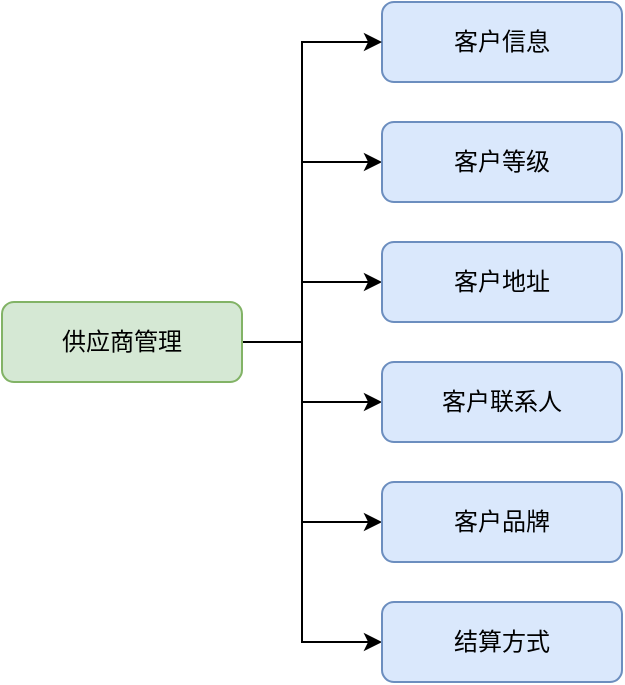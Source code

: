 <mxfile version="21.3.8" type="github">
  <diagram id="C5RBs43oDa-KdzZeNtuy" name="Page-1">
    <mxGraphModel dx="739" dy="470" grid="1" gridSize="10" guides="1" tooltips="1" connect="1" arrows="1" fold="1" page="1" pageScale="1" pageWidth="827" pageHeight="1169" math="0" shadow="0">
      <root>
        <mxCell id="WIyWlLk6GJQsqaUBKTNV-0" />
        <mxCell id="WIyWlLk6GJQsqaUBKTNV-1" parent="WIyWlLk6GJQsqaUBKTNV-0" />
        <mxCell id="E3dVamZdhMHcuGKGCunz-0" value="客户信息" style="rounded=1;whiteSpace=wrap;html=1;fontSize=12;glass=0;strokeWidth=1;shadow=0;fillColor=#dae8fc;strokeColor=#6c8ebf;" vertex="1" parent="WIyWlLk6GJQsqaUBKTNV-1">
          <mxGeometry x="240" y="40" width="120" height="40" as="geometry" />
        </mxCell>
        <mxCell id="E3dVamZdhMHcuGKGCunz-1" style="edgeStyle=orthogonalEdgeStyle;rounded=0;orthogonalLoop=1;jettySize=auto;html=1;exitX=1;exitY=0.5;exitDx=0;exitDy=0;entryX=0;entryY=0.5;entryDx=0;entryDy=0;" edge="1" parent="WIyWlLk6GJQsqaUBKTNV-1" source="E3dVamZdhMHcuGKGCunz-9" target="E3dVamZdhMHcuGKGCunz-0">
          <mxGeometry relative="1" as="geometry">
            <Array as="points">
              <mxPoint x="200" y="210" />
              <mxPoint x="200" y="60" />
            </Array>
          </mxGeometry>
        </mxCell>
        <mxCell id="E3dVamZdhMHcuGKGCunz-2" style="edgeStyle=orthogonalEdgeStyle;rounded=0;orthogonalLoop=1;jettySize=auto;html=1;exitX=1;exitY=0.5;exitDx=0;exitDy=0;entryX=0;entryY=0.5;entryDx=0;entryDy=0;" edge="1" parent="WIyWlLk6GJQsqaUBKTNV-1" source="E3dVamZdhMHcuGKGCunz-9" target="E3dVamZdhMHcuGKGCunz-10">
          <mxGeometry relative="1" as="geometry">
            <Array as="points">
              <mxPoint x="200" y="210" />
              <mxPoint x="200" y="120" />
            </Array>
          </mxGeometry>
        </mxCell>
        <mxCell id="E3dVamZdhMHcuGKGCunz-3" style="edgeStyle=orthogonalEdgeStyle;rounded=0;orthogonalLoop=1;jettySize=auto;html=1;exitX=1;exitY=0.5;exitDx=0;exitDy=0;entryX=0;entryY=0.5;entryDx=0;entryDy=0;" edge="1" parent="WIyWlLk6GJQsqaUBKTNV-1" source="E3dVamZdhMHcuGKGCunz-9" target="E3dVamZdhMHcuGKGCunz-11">
          <mxGeometry relative="1" as="geometry">
            <Array as="points">
              <mxPoint x="200" y="210" />
              <mxPoint x="200" y="180" />
            </Array>
          </mxGeometry>
        </mxCell>
        <mxCell id="E3dVamZdhMHcuGKGCunz-4" style="edgeStyle=orthogonalEdgeStyle;rounded=0;orthogonalLoop=1;jettySize=auto;html=1;exitX=1;exitY=0.5;exitDx=0;exitDy=0;entryX=0;entryY=0.5;entryDx=0;entryDy=0;" edge="1" parent="WIyWlLk6GJQsqaUBKTNV-1" source="E3dVamZdhMHcuGKGCunz-9" target="E3dVamZdhMHcuGKGCunz-12">
          <mxGeometry relative="1" as="geometry">
            <Array as="points">
              <mxPoint x="200" y="210" />
              <mxPoint x="200" y="240" />
            </Array>
          </mxGeometry>
        </mxCell>
        <mxCell id="E3dVamZdhMHcuGKGCunz-5" style="edgeStyle=orthogonalEdgeStyle;rounded=0;orthogonalLoop=1;jettySize=auto;html=1;exitX=1;exitY=0.5;exitDx=0;exitDy=0;entryX=0;entryY=0.5;entryDx=0;entryDy=0;" edge="1" parent="WIyWlLk6GJQsqaUBKTNV-1" source="E3dVamZdhMHcuGKGCunz-9" target="E3dVamZdhMHcuGKGCunz-13">
          <mxGeometry relative="1" as="geometry">
            <Array as="points">
              <mxPoint x="200" y="210" />
              <mxPoint x="200" y="300" />
            </Array>
          </mxGeometry>
        </mxCell>
        <mxCell id="E3dVamZdhMHcuGKGCunz-6" style="edgeStyle=orthogonalEdgeStyle;rounded=0;orthogonalLoop=1;jettySize=auto;html=1;exitX=1;exitY=0.5;exitDx=0;exitDy=0;entryX=0;entryY=0.5;entryDx=0;entryDy=0;" edge="1" parent="WIyWlLk6GJQsqaUBKTNV-1" source="E3dVamZdhMHcuGKGCunz-9" target="E3dVamZdhMHcuGKGCunz-14">
          <mxGeometry relative="1" as="geometry">
            <Array as="points">
              <mxPoint x="200" y="210" />
              <mxPoint x="200" y="360" />
            </Array>
          </mxGeometry>
        </mxCell>
        <mxCell id="E3dVamZdhMHcuGKGCunz-9" value="供应商管理" style="rounded=1;whiteSpace=wrap;html=1;fontSize=12;glass=0;strokeWidth=1;shadow=0;fillColor=#d5e8d4;strokeColor=#82b366;" vertex="1" parent="WIyWlLk6GJQsqaUBKTNV-1">
          <mxGeometry x="50" y="190" width="120" height="40" as="geometry" />
        </mxCell>
        <mxCell id="E3dVamZdhMHcuGKGCunz-10" value="客户等级" style="rounded=1;whiteSpace=wrap;html=1;fontSize=12;glass=0;strokeWidth=1;shadow=0;fillColor=#dae8fc;strokeColor=#6c8ebf;" vertex="1" parent="WIyWlLk6GJQsqaUBKTNV-1">
          <mxGeometry x="240" y="100" width="120" height="40" as="geometry" />
        </mxCell>
        <mxCell id="E3dVamZdhMHcuGKGCunz-11" value="客户地址" style="rounded=1;whiteSpace=wrap;html=1;fontSize=12;glass=0;strokeWidth=1;shadow=0;fillColor=#dae8fc;strokeColor=#6c8ebf;" vertex="1" parent="WIyWlLk6GJQsqaUBKTNV-1">
          <mxGeometry x="240" y="160" width="120" height="40" as="geometry" />
        </mxCell>
        <mxCell id="E3dVamZdhMHcuGKGCunz-12" value="客户联系人" style="rounded=1;whiteSpace=wrap;html=1;fontSize=12;glass=0;strokeWidth=1;shadow=0;fillColor=#dae8fc;strokeColor=#6c8ebf;" vertex="1" parent="WIyWlLk6GJQsqaUBKTNV-1">
          <mxGeometry x="240" y="220" width="120" height="40" as="geometry" />
        </mxCell>
        <mxCell id="E3dVamZdhMHcuGKGCunz-13" value="客户品牌" style="rounded=1;whiteSpace=wrap;html=1;fontSize=12;glass=0;strokeWidth=1;shadow=0;fillColor=#dae8fc;strokeColor=#6c8ebf;" vertex="1" parent="WIyWlLk6GJQsqaUBKTNV-1">
          <mxGeometry x="240" y="280" width="120" height="40" as="geometry" />
        </mxCell>
        <mxCell id="E3dVamZdhMHcuGKGCunz-14" value="结算方式" style="rounded=1;whiteSpace=wrap;html=1;fontSize=12;glass=0;strokeWidth=1;shadow=0;fillColor=#dae8fc;strokeColor=#6c8ebf;" vertex="1" parent="WIyWlLk6GJQsqaUBKTNV-1">
          <mxGeometry x="240" y="340" width="120" height="40" as="geometry" />
        </mxCell>
      </root>
    </mxGraphModel>
  </diagram>
</mxfile>
